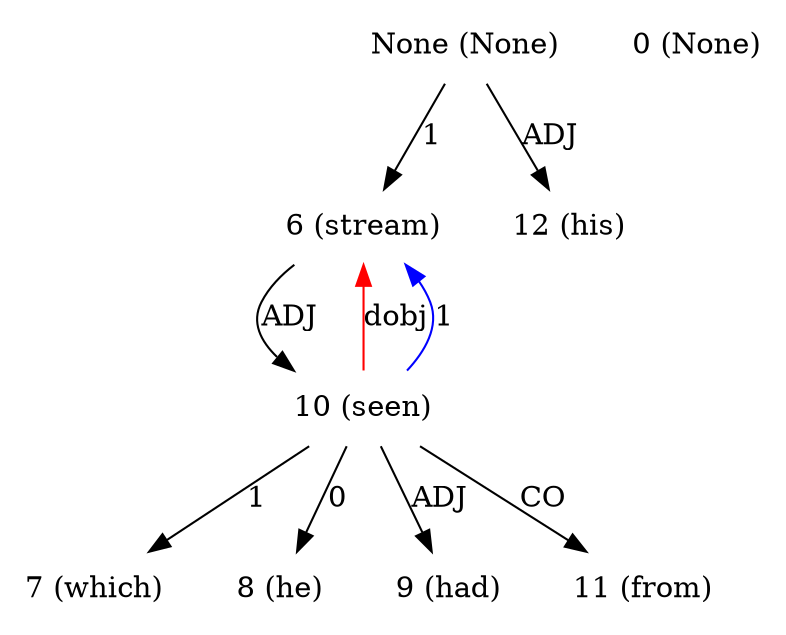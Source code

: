 digraph G{
edge [dir=forward]
node [shape=plaintext]

None [label="None (None)"]
None -> 6 [label="1"]
None [label="None (None)"]
None -> 12 [label="ADJ"]
0 [label="0 (None)"]
6 [label="6 (stream)"]
6 -> 10 [label="ADJ"]
10 -> 6 [label="dobj", color="red"]
7 [label="7 (which)"]
8 [label="8 (he)"]
9 [label="9 (had)"]
10 [label="10 (seen)"]
10 -> 7 [label="1"]
10 -> 6 [label="1", color="blue"]
10 -> 8 [label="0"]
10 -> 11 [label="CO"]
10 -> 9 [label="ADJ"]
11 [label="11 (from)"]
12 [label="12 (his)"]
}

